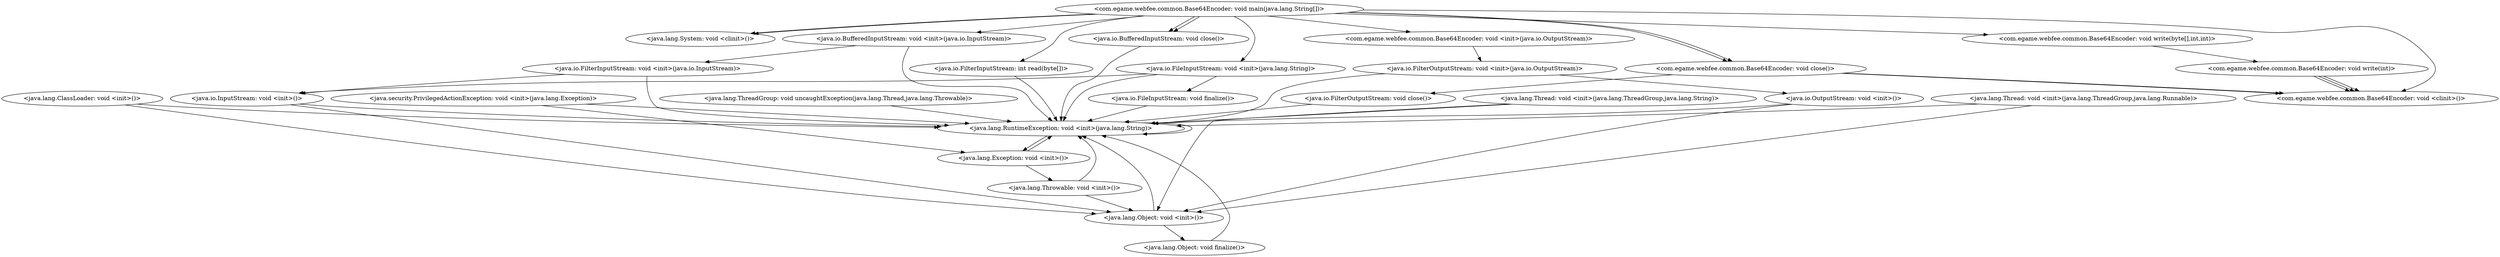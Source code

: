 digraph CallGraph {
"<com.egame.webfee.common.Base64Encoder: void main(java.lang.String[])>" -> "<java.lang.System: void <clinit>()>";
"<com.egame.webfee.common.Base64Encoder: void main(java.lang.String[])>" -> "<java.io.BufferedInputStream: void <init>(java.io.InputStream)>";
"<com.egame.webfee.common.Base64Encoder: void main(java.lang.String[])>" -> "<java.io.FileInputStream: void <init>(java.lang.String)>";
"<com.egame.webfee.common.Base64Encoder: void main(java.lang.String[])>" -> "<com.egame.webfee.common.Base64Encoder: void <init>(java.io.OutputStream)>";
"<com.egame.webfee.common.Base64Encoder: void main(java.lang.String[])>" -> "<java.lang.System: void <clinit>()>";
"<com.egame.webfee.common.Base64Encoder: void main(java.lang.String[])>" -> "<com.egame.webfee.common.Base64Encoder: void <clinit>()>";
"<java.lang.ThreadGroup: void uncaughtException(java.lang.Thread,java.lang.Throwable)>" -> "<java.lang.RuntimeException: void <init>(java.lang.String)>";
"<java.lang.ClassLoader: void <init>()>" -> "<java.lang.Object: void <init>()>";
"<java.lang.ClassLoader: void <init>()>" -> "<java.lang.RuntimeException: void <init>(java.lang.String)>";
"<java.security.PrivilegedActionException: void <init>(java.lang.Exception)>" -> "<java.lang.Exception: void <init>()>";
"<java.security.PrivilegedActionException: void <init>(java.lang.Exception)>" -> "<java.lang.RuntimeException: void <init>(java.lang.String)>";
"<java.lang.Thread: void <init>(java.lang.ThreadGroup,java.lang.Runnable)>" -> "<java.lang.Object: void <init>()>";
"<java.lang.Thread: void <init>(java.lang.ThreadGroup,java.lang.Runnable)>" -> "<java.lang.RuntimeException: void <init>(java.lang.String)>";
"<java.lang.Thread: void <init>(java.lang.ThreadGroup,java.lang.String)>" -> "<java.lang.Object: void <init>()>";
"<java.lang.Thread: void <init>(java.lang.ThreadGroup,java.lang.String)>" -> "<java.lang.RuntimeException: void <init>(java.lang.String)>";
"<java.io.BufferedInputStream: void <init>(java.io.InputStream)>" -> "<java.io.FilterInputStream: void <init>(java.io.InputStream)>";
"<java.io.BufferedInputStream: void <init>(java.io.InputStream)>" -> "<java.lang.RuntimeException: void <init>(java.lang.String)>";
"<java.io.FileInputStream: void <init>(java.lang.String)>" -> "<java.io.FileInputStream: void finalize()>";
"<java.io.FileInputStream: void <init>(java.lang.String)>" -> "<java.lang.RuntimeException: void <init>(java.lang.String)>";
"<java.io.FileInputStream: void <init>(java.lang.String)>" -> "<java.io.InputStream: void <init>()>";
"<com.egame.webfee.common.Base64Encoder: void <init>(java.io.OutputStream)>" -> "<java.io.FilterOutputStream: void <init>(java.io.OutputStream)>";
"<java.lang.RuntimeException: void <init>(java.lang.String)>" -> "<java.lang.Exception: void <init>()>";
"<java.lang.RuntimeException: void <init>(java.lang.String)>" -> "<java.lang.RuntimeException: void <init>(java.lang.String)>";
"<java.lang.Object: void <init>()>" -> "<java.lang.Object: void finalize()>";
"<java.lang.Object: void <init>()>" -> "<java.lang.RuntimeException: void <init>(java.lang.String)>";
"<java.lang.Exception: void <init>()>" -> "<java.lang.Throwable: void <init>()>";
"<java.lang.Exception: void <init>()>" -> "<java.lang.RuntimeException: void <init>(java.lang.String)>";
"<java.io.FilterInputStream: void <init>(java.io.InputStream)>" -> "<java.io.InputStream: void <init>()>";
"<java.io.FilterInputStream: void <init>(java.io.InputStream)>" -> "<java.lang.RuntimeException: void <init>(java.lang.String)>";
"<java.io.FileInputStream: void finalize()>" -> "<java.lang.RuntimeException: void <init>(java.lang.String)>";
"<java.io.InputStream: void <init>()>" -> "<java.lang.Object: void <init>()>";
"<java.io.InputStream: void <init>()>" -> "<java.lang.RuntimeException: void <init>(java.lang.String)>";
"<java.io.FilterOutputStream: void <init>(java.io.OutputStream)>" -> "<java.io.OutputStream: void <init>()>";
"<java.io.FilterOutputStream: void <init>(java.io.OutputStream)>" -> "<java.lang.RuntimeException: void <init>(java.lang.String)>";
"<java.lang.Object: void finalize()>" -> "<java.lang.RuntimeException: void <init>(java.lang.String)>";
"<java.lang.Throwable: void <init>()>" -> "<java.lang.Object: void <init>()>";
"<java.lang.Throwable: void <init>()>" -> "<java.lang.RuntimeException: void <init>(java.lang.String)>";
"<java.io.OutputStream: void <init>()>" -> "<java.lang.Object: void <init>()>";
"<java.io.OutputStream: void <init>()>" -> "<java.lang.RuntimeException: void <init>(java.lang.String)>";
"<com.egame.webfee.common.Base64Encoder: void main(java.lang.String[])>" -> "<java.io.FilterInputStream: int read(byte[])>";
"<com.egame.webfee.common.Base64Encoder: void main(java.lang.String[])>" -> "<java.io.BufferedInputStream: void close()>";
"<java.io.FilterInputStream: int read(byte[])>" -> "<java.lang.RuntimeException: void <init>(java.lang.String)>";
"<java.io.BufferedInputStream: void close()>" -> "<java.lang.RuntimeException: void <init>(java.lang.String)>";
"<com.egame.webfee.common.Base64Encoder: void main(java.lang.String[])>" -> "<com.egame.webfee.common.Base64Encoder: void close()>";
"<com.egame.webfee.common.Base64Encoder: void main(java.lang.String[])>" -> "<com.egame.webfee.common.Base64Encoder: void write(byte[],int,int)>";
"<com.egame.webfee.common.Base64Encoder: void close()>" -> "<com.egame.webfee.common.Base64Encoder: void <clinit>()>";
"<com.egame.webfee.common.Base64Encoder: void close()>" -> "<java.io.FilterOutputStream: void close()>";
"<com.egame.webfee.common.Base64Encoder: void close()>" -> "<com.egame.webfee.common.Base64Encoder: void <clinit>()>";
"<java.io.FilterOutputStream: void close()>" -> "<java.lang.RuntimeException: void <init>(java.lang.String)>";
"<com.egame.webfee.common.Base64Encoder: void write(byte[],int,int)>" -> "<com.egame.webfee.common.Base64Encoder: void write(int)>";
"<com.egame.webfee.common.Base64Encoder: void write(int)>" -> "<com.egame.webfee.common.Base64Encoder: void <clinit>()>";
"<com.egame.webfee.common.Base64Encoder: void write(int)>" -> "<com.egame.webfee.common.Base64Encoder: void <clinit>()>";
"<com.egame.webfee.common.Base64Encoder: void write(int)>" -> "<com.egame.webfee.common.Base64Encoder: void <clinit>()>";
"<com.egame.webfee.common.Base64Encoder: void main(java.lang.String[])>" -> "<java.io.BufferedInputStream: void close()>";
"<com.egame.webfee.common.Base64Encoder: void main(java.lang.String[])>" -> "<com.egame.webfee.common.Base64Encoder: void close()>";
}
